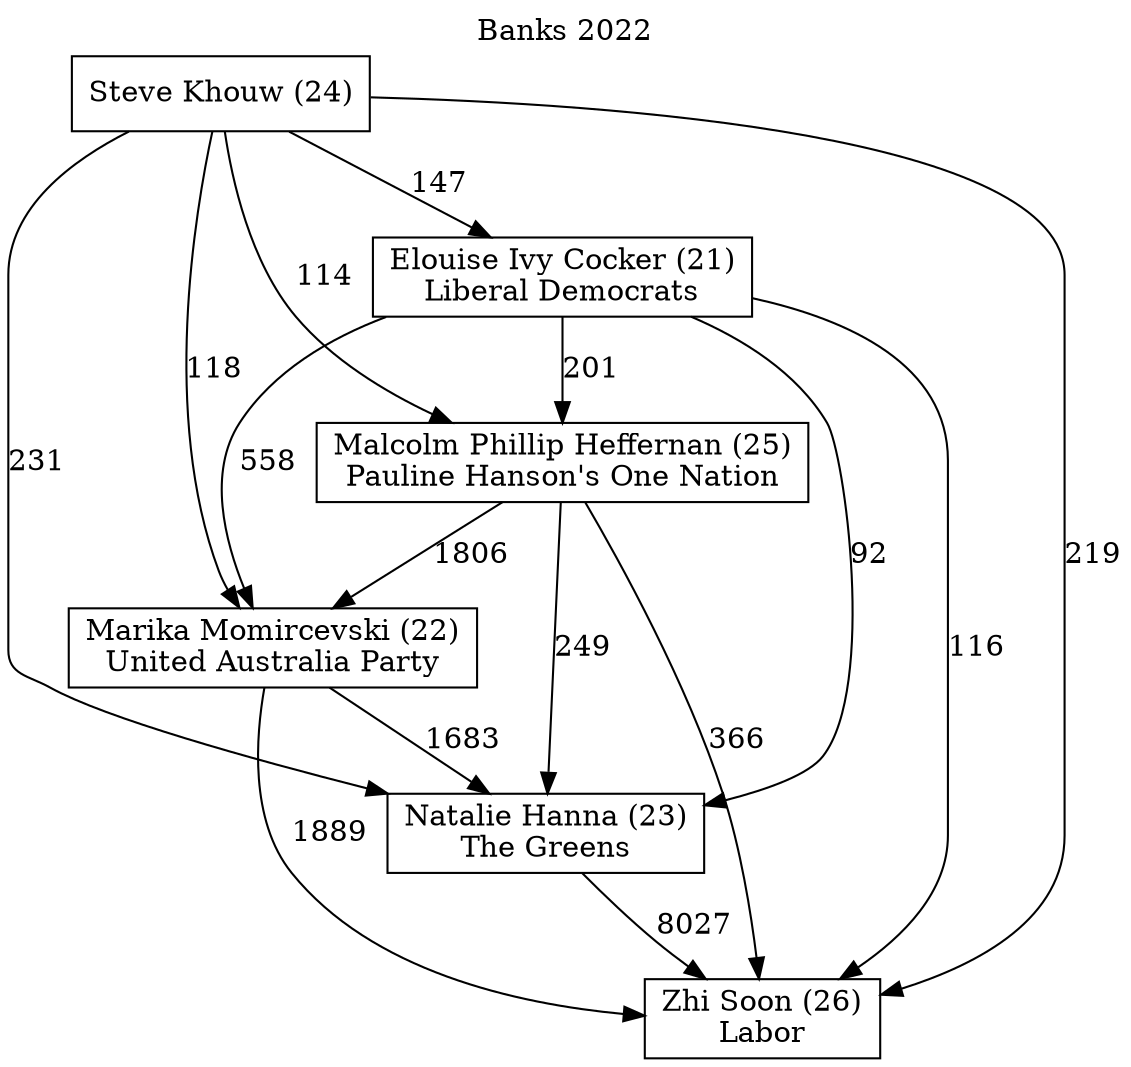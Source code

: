 // House preference flow
digraph "Zhi Soon (26)_Banks_2022" {
	graph [label="Banks 2022" labelloc=t mclimit=10]
	node [shape=box]
	"Malcolm Phillip Heffernan (25)" [label="Malcolm Phillip Heffernan (25)
Pauline Hanson's One Nation"]
	"Elouise Ivy Cocker (21)" [label="Elouise Ivy Cocker (21)
Liberal Democrats"]
	"Steve Khouw (24)" [label="Steve Khouw (24)
"]
	"Zhi Soon (26)" [label="Zhi Soon (26)
Labor"]
	"Marika Momircevski (22)" [label="Marika Momircevski (22)
United Australia Party"]
	"Natalie Hanna (23)" [label="Natalie Hanna (23)
The Greens"]
	"Marika Momircevski (22)" -> "Natalie Hanna (23)" [label=1683]
	"Malcolm Phillip Heffernan (25)" -> "Marika Momircevski (22)" [label=1806]
	"Elouise Ivy Cocker (21)" -> "Marika Momircevski (22)" [label=558]
	"Steve Khouw (24)" -> "Elouise Ivy Cocker (21)" [label=147]
	"Steve Khouw (24)" -> "Malcolm Phillip Heffernan (25)" [label=114]
	"Malcolm Phillip Heffernan (25)" -> "Zhi Soon (26)" [label=366]
	"Marika Momircevski (22)" -> "Zhi Soon (26)" [label=1889]
	"Elouise Ivy Cocker (21)" -> "Zhi Soon (26)" [label=116]
	"Steve Khouw (24)" -> "Natalie Hanna (23)" [label=231]
	"Malcolm Phillip Heffernan (25)" -> "Natalie Hanna (23)" [label=249]
	"Steve Khouw (24)" -> "Marika Momircevski (22)" [label=118]
	"Steve Khouw (24)" -> "Zhi Soon (26)" [label=219]
	"Natalie Hanna (23)" -> "Zhi Soon (26)" [label=8027]
	"Elouise Ivy Cocker (21)" -> "Natalie Hanna (23)" [label=92]
	"Elouise Ivy Cocker (21)" -> "Malcolm Phillip Heffernan (25)" [label=201]
}
